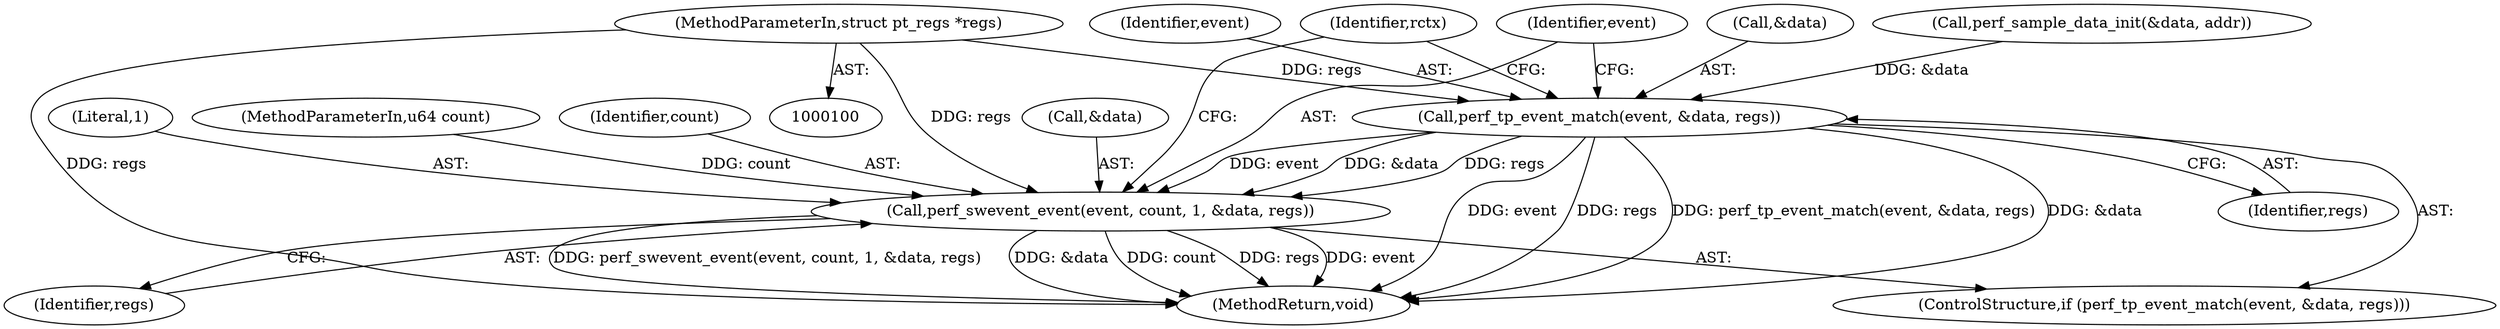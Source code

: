 digraph "1_linux_a8b0ca17b80e92faab46ee7179ba9e99ccb61233_67@pointer" {
"1000105" [label="(MethodParameterIn,struct pt_regs *regs)"];
"1000125" [label="(Call,perf_tp_event_match(event, &data, regs))"];
"1000130" [label="(Call,perf_swevent_event(event, count, 1, &data, regs))"];
"1000136" [label="(Identifier,regs)"];
"1000133" [label="(Literal,1)"];
"1000102" [label="(MethodParameterIn,u64 count)"];
"1000132" [label="(Identifier,count)"];
"1000131" [label="(Identifier,event)"];
"1000105" [label="(MethodParameterIn,struct pt_regs *regs)"];
"1000113" [label="(Call,perf_sample_data_init(&data, addr))"];
"1000139" [label="(MethodReturn,void)"];
"1000126" [label="(Identifier,event)"];
"1000138" [label="(Identifier,rctx)"];
"1000129" [label="(Identifier,regs)"];
"1000134" [label="(Call,&data)"];
"1000130" [label="(Call,perf_swevent_event(event, count, 1, &data, regs))"];
"1000127" [label="(Call,&data)"];
"1000124" [label="(ControlStructure,if (perf_tp_event_match(event, &data, regs)))"];
"1000125" [label="(Call,perf_tp_event_match(event, &data, regs))"];
"1000105" -> "1000100"  [label="AST: "];
"1000105" -> "1000139"  [label="DDG: regs"];
"1000105" -> "1000125"  [label="DDG: regs"];
"1000105" -> "1000130"  [label="DDG: regs"];
"1000125" -> "1000124"  [label="AST: "];
"1000125" -> "1000129"  [label="CFG: "];
"1000126" -> "1000125"  [label="AST: "];
"1000127" -> "1000125"  [label="AST: "];
"1000129" -> "1000125"  [label="AST: "];
"1000131" -> "1000125"  [label="CFG: "];
"1000138" -> "1000125"  [label="CFG: "];
"1000125" -> "1000139"  [label="DDG: perf_tp_event_match(event, &data, regs)"];
"1000125" -> "1000139"  [label="DDG: &data"];
"1000125" -> "1000139"  [label="DDG: event"];
"1000125" -> "1000139"  [label="DDG: regs"];
"1000113" -> "1000125"  [label="DDG: &data"];
"1000125" -> "1000130"  [label="DDG: event"];
"1000125" -> "1000130"  [label="DDG: &data"];
"1000125" -> "1000130"  [label="DDG: regs"];
"1000130" -> "1000124"  [label="AST: "];
"1000130" -> "1000136"  [label="CFG: "];
"1000131" -> "1000130"  [label="AST: "];
"1000132" -> "1000130"  [label="AST: "];
"1000133" -> "1000130"  [label="AST: "];
"1000134" -> "1000130"  [label="AST: "];
"1000136" -> "1000130"  [label="AST: "];
"1000138" -> "1000130"  [label="CFG: "];
"1000130" -> "1000139"  [label="DDG: count"];
"1000130" -> "1000139"  [label="DDG: regs"];
"1000130" -> "1000139"  [label="DDG: event"];
"1000130" -> "1000139"  [label="DDG: perf_swevent_event(event, count, 1, &data, regs)"];
"1000130" -> "1000139"  [label="DDG: &data"];
"1000102" -> "1000130"  [label="DDG: count"];
}
